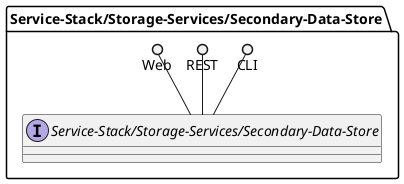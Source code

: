 @startuml

package "Service-Stack/Storage-Services/Secondary-Data-Store" {
    interface "Service-Stack/Storage-Services/Secondary-Data-Store" {

    }
    CLI ()-- "Service-Stack/Storage-Services/Secondary-Data-Store"
    REST ()-- "Service-Stack/Storage-Services/Secondary-Data-Store"
    Web ()-- "Service-Stack/Storage-Services/Secondary-Data-Store"

}


@enduml
